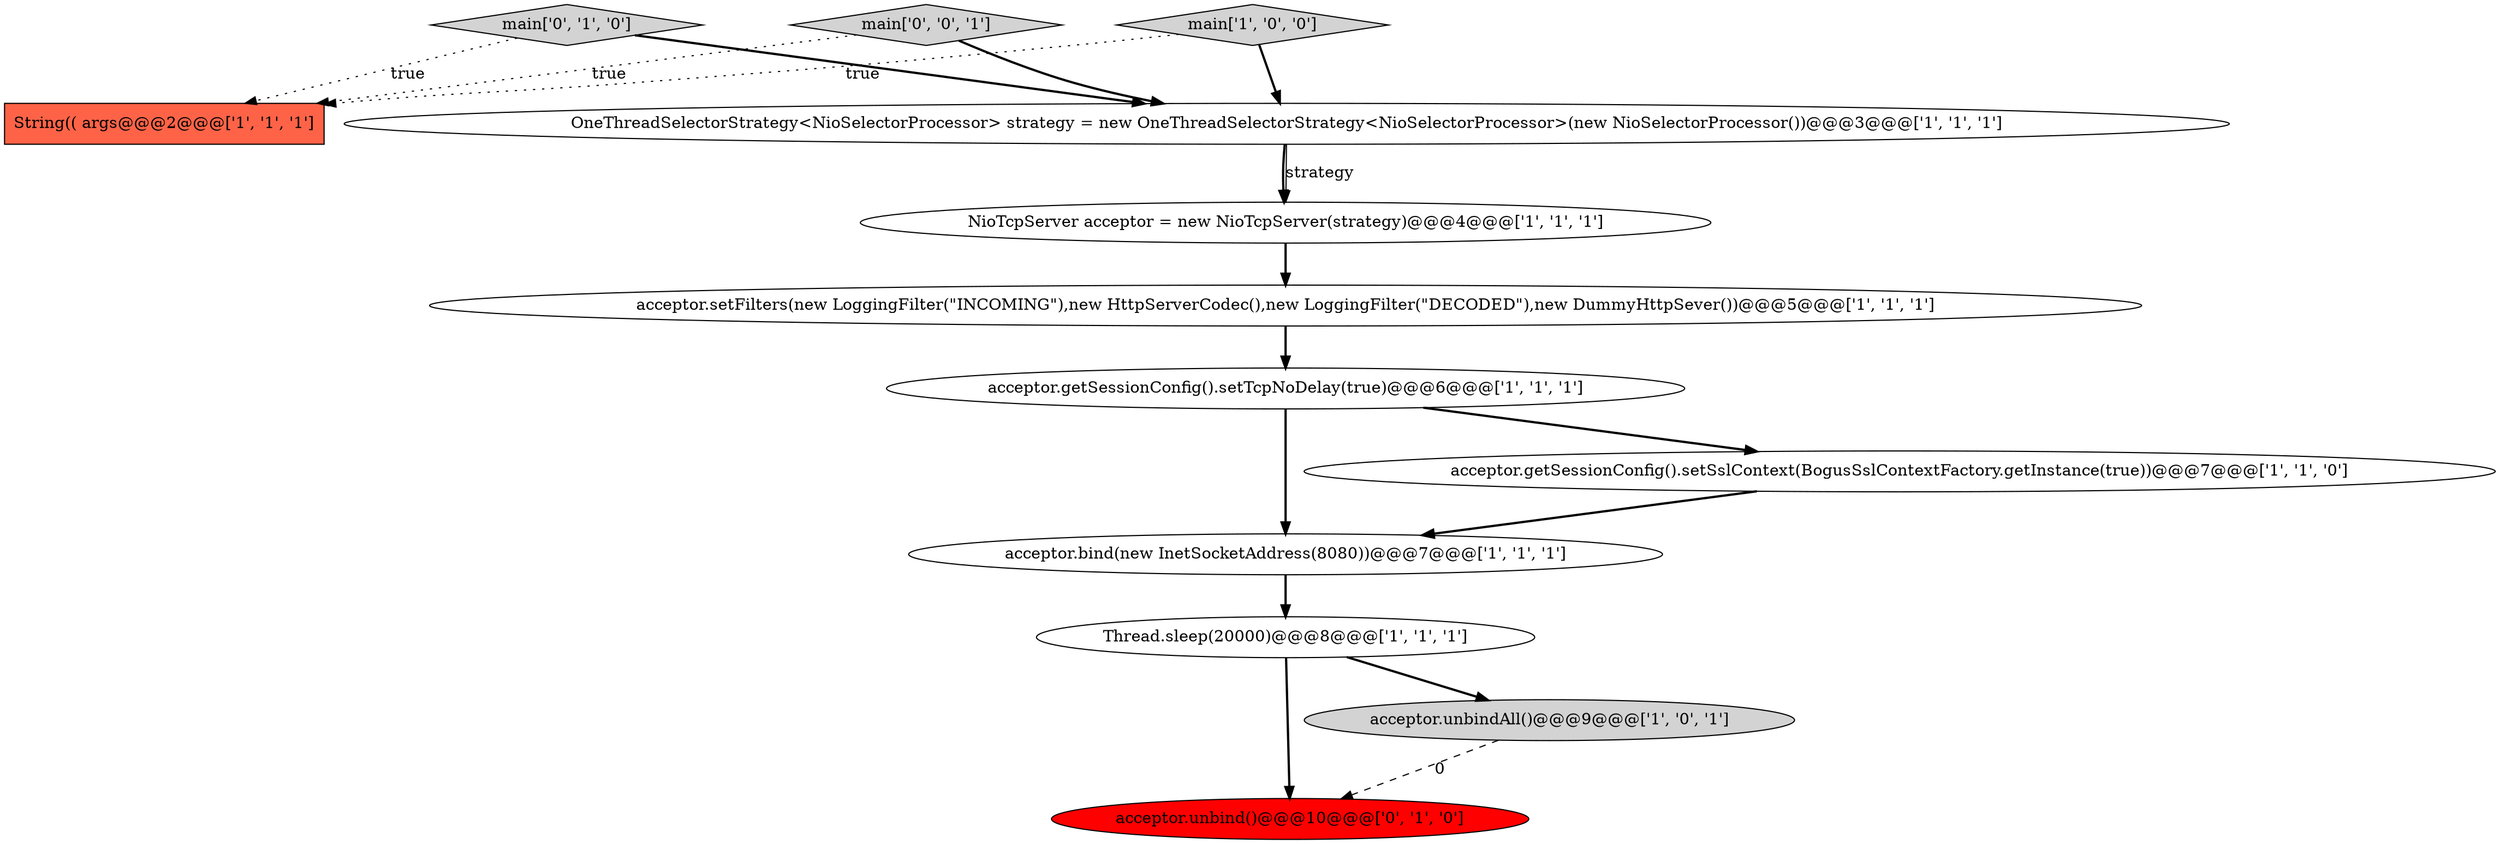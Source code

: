 digraph {
2 [style = filled, label = "acceptor.getSessionConfig().setTcpNoDelay(true)@@@6@@@['1', '1', '1']", fillcolor = white, shape = ellipse image = "AAA0AAABBB1BBB"];
4 [style = filled, label = "acceptor.getSessionConfig().setSslContext(BogusSslContextFactory.getInstance(true))@@@7@@@['1', '1', '0']", fillcolor = white, shape = ellipse image = "AAA0AAABBB1BBB"];
10 [style = filled, label = "main['0', '1', '0']", fillcolor = lightgray, shape = diamond image = "AAA0AAABBB2BBB"];
8 [style = filled, label = "String(( args@@@2@@@['1', '1', '1']", fillcolor = tomato, shape = box image = "AAA0AAABBB1BBB"];
9 [style = filled, label = "Thread.sleep(20000)@@@8@@@['1', '1', '1']", fillcolor = white, shape = ellipse image = "AAA0AAABBB1BBB"];
5 [style = filled, label = "main['1', '0', '0']", fillcolor = lightgray, shape = diamond image = "AAA0AAABBB1BBB"];
1 [style = filled, label = "OneThreadSelectorStrategy<NioSelectorProcessor> strategy = new OneThreadSelectorStrategy<NioSelectorProcessor>(new NioSelectorProcessor())@@@3@@@['1', '1', '1']", fillcolor = white, shape = ellipse image = "AAA0AAABBB1BBB"];
7 [style = filled, label = "acceptor.setFilters(new LoggingFilter(\"INCOMING\"),new HttpServerCodec(),new LoggingFilter(\"DECODED\"),new DummyHttpSever())@@@5@@@['1', '1', '1']", fillcolor = white, shape = ellipse image = "AAA0AAABBB1BBB"];
0 [style = filled, label = "acceptor.unbindAll()@@@9@@@['1', '0', '1']", fillcolor = lightgray, shape = ellipse image = "AAA0AAABBB1BBB"];
6 [style = filled, label = "acceptor.bind(new InetSocketAddress(8080))@@@7@@@['1', '1', '1']", fillcolor = white, shape = ellipse image = "AAA0AAABBB1BBB"];
12 [style = filled, label = "main['0', '0', '1']", fillcolor = lightgray, shape = diamond image = "AAA0AAABBB3BBB"];
3 [style = filled, label = "NioTcpServer acceptor = new NioTcpServer(strategy)@@@4@@@['1', '1', '1']", fillcolor = white, shape = ellipse image = "AAA0AAABBB1BBB"];
11 [style = filled, label = "acceptor.unbind()@@@10@@@['0', '1', '0']", fillcolor = red, shape = ellipse image = "AAA1AAABBB2BBB"];
1->3 [style = bold, label=""];
1->3 [style = solid, label="strategy"];
5->1 [style = bold, label=""];
10->8 [style = dotted, label="true"];
0->11 [style = dashed, label="0"];
6->9 [style = bold, label=""];
9->0 [style = bold, label=""];
9->11 [style = bold, label=""];
3->7 [style = bold, label=""];
10->1 [style = bold, label=""];
12->1 [style = bold, label=""];
2->4 [style = bold, label=""];
7->2 [style = bold, label=""];
4->6 [style = bold, label=""];
2->6 [style = bold, label=""];
12->8 [style = dotted, label="true"];
5->8 [style = dotted, label="true"];
}
